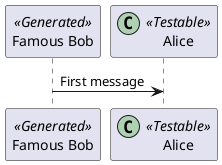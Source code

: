 @startuml

participant "Famous Bob" as Bob << Generated >>
participant Alice << (C,#ADD1B2) Testable >>

Bob->Alice: First message

@enduml